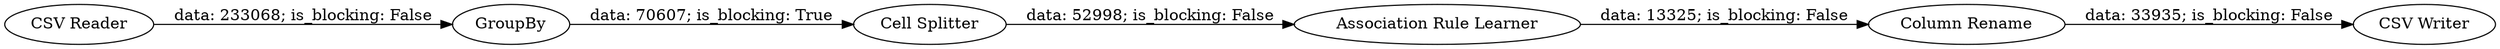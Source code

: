 digraph {
	"6945612198402522934_4" [label="Association Rule Learner"]
	"6945612198402522934_3" [label="Cell Splitter"]
	"6945612198402522934_6" [label="CSV Writer"]
	"6945612198402522934_1" [label="CSV Reader"]
	"6945612198402522934_5" [label="Column Rename"]
	"6945612198402522934_2" [label=GroupBy]
	"6945612198402522934_4" -> "6945612198402522934_5" [label="data: 13325; is_blocking: False"]
	"6945612198402522934_1" -> "6945612198402522934_2" [label="data: 233068; is_blocking: False"]
	"6945612198402522934_5" -> "6945612198402522934_6" [label="data: 33935; is_blocking: False"]
	"6945612198402522934_2" -> "6945612198402522934_3" [label="data: 70607; is_blocking: True"]
	"6945612198402522934_3" -> "6945612198402522934_4" [label="data: 52998; is_blocking: False"]
	rankdir=LR
}

